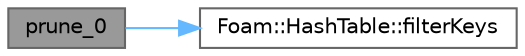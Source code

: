 digraph "prune_0"
{
 // LATEX_PDF_SIZE
  bgcolor="transparent";
  edge [fontname=Helvetica,fontsize=10,labelfontname=Helvetica,labelfontsize=10];
  node [fontname=Helvetica,fontsize=10,shape=box,height=0.2,width=0.4];
  rankdir="LR";
  Node1 [id="Node000001",label="prune_0",height=0.2,width=0.4,color="gray40", fillcolor="grey60", style="filled", fontcolor="black",tooltip=" "];
  Node1 -> Node2 [id="edge1_Node000001_Node000002",color="steelblue1",style="solid",tooltip=" "];
  Node2 [id="Node000002",label="Foam::HashTable::filterKeys",height=0.2,width=0.4,color="grey40", fillcolor="white", style="filled",URL="$classFoam_1_1HashTable.html#aa9b0f29e9c150b644c798a2277c1699d",tooltip=" "];
}
